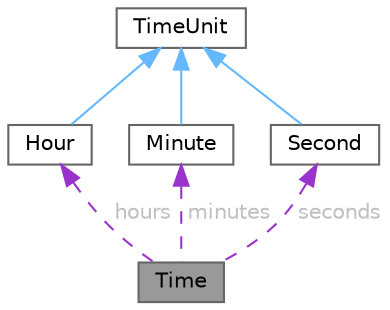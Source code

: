digraph "Time"
{
 // LATEX_PDF_SIZE
  bgcolor="transparent";
  edge [fontname=Helvetica,fontsize=10,labelfontname=Helvetica,labelfontsize=10];
  node [fontname=Helvetica,fontsize=10,shape=box,height=0.2,width=0.4];
  Node1 [id="Node000001",label="Time",height=0.2,width=0.4,color="gray40", fillcolor="grey60", style="filled", fontcolor="black",tooltip="Structure representing a time."];
  Node2 -> Node1 [id="edge1_Node000001_Node000002",dir="back",color="darkorchid3",style="dashed",tooltip=" ",label=" hours",fontcolor="grey" ];
  Node2 [id="Node000002",label="Hour",height=0.2,width=0.4,color="gray40", fillcolor="white", style="filled",URL="$class_hour.html",tooltip="Class representing an hour."];
  Node3 -> Node2 [id="edge2_Node000002_Node000003",dir="back",color="steelblue1",style="solid",tooltip=" "];
  Node3 [id="Node000003",label="TimeUnit",height=0.2,width=0.4,color="gray40", fillcolor="white", style="filled",URL="$class_time_unit.html",tooltip="Base class representing a time unit."];
  Node4 -> Node1 [id="edge3_Node000001_Node000004",dir="back",color="darkorchid3",style="dashed",tooltip=" ",label=" minutes",fontcolor="grey" ];
  Node4 [id="Node000004",label="Minute",height=0.2,width=0.4,color="gray40", fillcolor="white", style="filled",URL="$class_minute.html",tooltip="Class representing a minute."];
  Node3 -> Node4 [id="edge4_Node000004_Node000003",dir="back",color="steelblue1",style="solid",tooltip=" "];
  Node5 -> Node1 [id="edge5_Node000001_Node000005",dir="back",color="darkorchid3",style="dashed",tooltip=" ",label=" seconds",fontcolor="grey" ];
  Node5 [id="Node000005",label="Second",height=0.2,width=0.4,color="gray40", fillcolor="white", style="filled",URL="$class_second.html",tooltip="Class representing a second."];
  Node3 -> Node5 [id="edge6_Node000005_Node000003",dir="back",color="steelblue1",style="solid",tooltip=" "];
}
